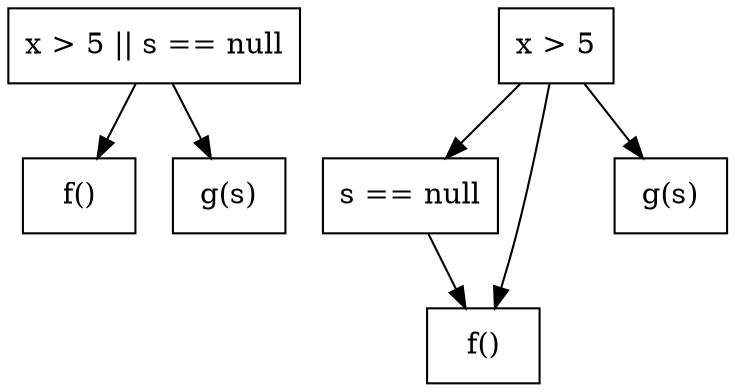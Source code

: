 digraph {
	1 [shape=box,label="x > 5 || s == null"]
	2 [shape=box,label="f()"]
	3 [shape=box,label="g(s)"]
	
	4 [shape=box,label="x > 5"]
	5 [shape=box,label="s == null"]
	6 [shape=box,label="f()"]
	7 [shape=box,label="g(s)"]
	
	1 -> 2
	1 -> 3
	
	4 -> 5 -> 6
	4 -> 6
	4 -> 7
}